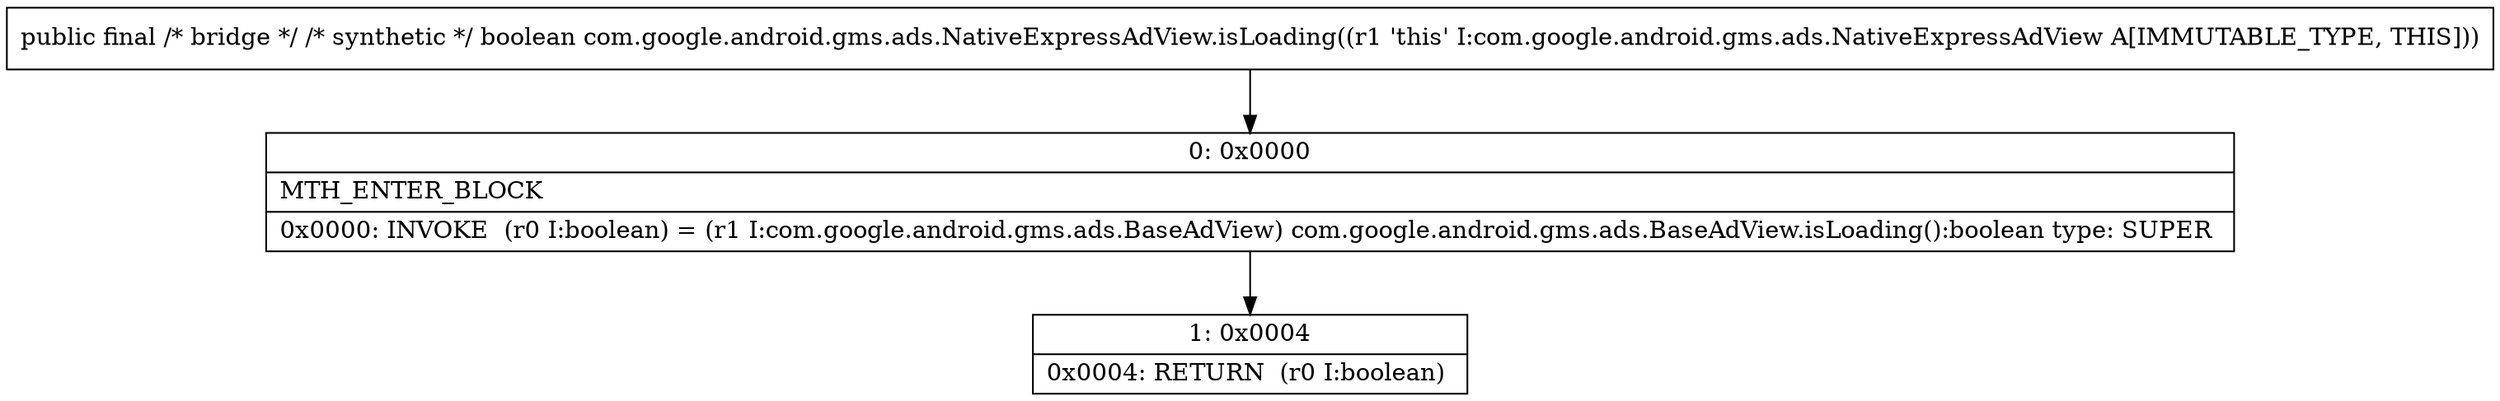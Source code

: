 digraph "CFG forcom.google.android.gms.ads.NativeExpressAdView.isLoading()Z" {
Node_0 [shape=record,label="{0\:\ 0x0000|MTH_ENTER_BLOCK\l|0x0000: INVOKE  (r0 I:boolean) = (r1 I:com.google.android.gms.ads.BaseAdView) com.google.android.gms.ads.BaseAdView.isLoading():boolean type: SUPER \l}"];
Node_1 [shape=record,label="{1\:\ 0x0004|0x0004: RETURN  (r0 I:boolean) \l}"];
MethodNode[shape=record,label="{public final \/* bridge *\/ \/* synthetic *\/ boolean com.google.android.gms.ads.NativeExpressAdView.isLoading((r1 'this' I:com.google.android.gms.ads.NativeExpressAdView A[IMMUTABLE_TYPE, THIS])) }"];
MethodNode -> Node_0;
Node_0 -> Node_1;
}

